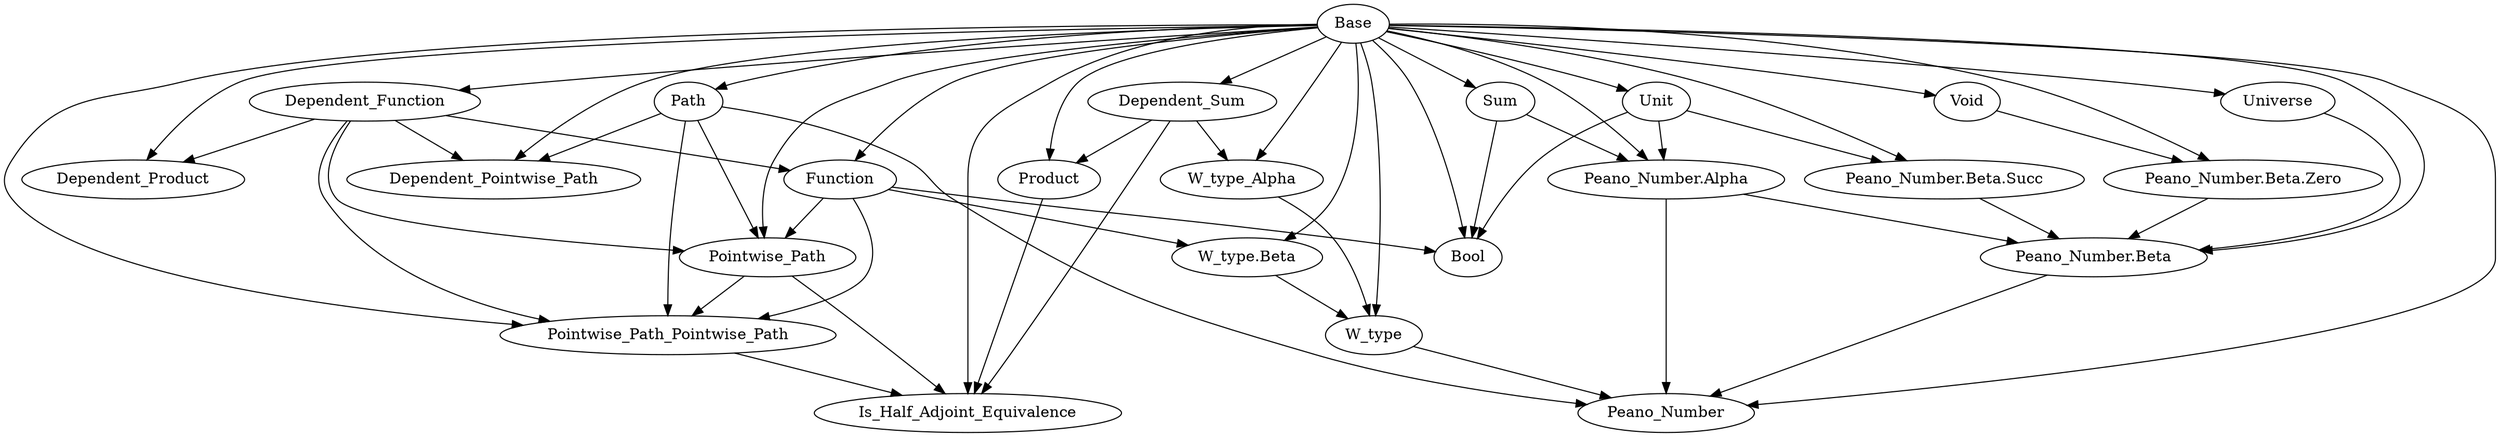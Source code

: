 digraph Dependencies {
  # Base
  # Dependent_Function
  "Base" -> "Dependent_Function";
  # Function
  "Base" -> "Function";
  "Dependent_Function" -> "Function";
  # Dependent_Product
  "Base" -> "Dependent_Product";
  "Dependent_Function" -> "Dependent_Product";
  # Dependent_Sum
  "Base" -> "Dependent_Sum";
  # Product
  "Base" -> "Product";
  "Dependent_Sum" -> "Product";
  # Sum
  "Base" -> "Sum";
  # Unit
  "Base" -> "Unit";
  # Void
  "Base" -> "Void";
  # W_type_Alpha
  "Base" -> "W_type_Alpha";
  "Dependent_Sum" -> "W_type_Alpha";
  # W_type.Beta
  "Base" -> "W_type.Beta";
  "Function" -> "W_type.Beta";
  # W_type
  "Base" -> "W_type";
  "W_type_Alpha" -> "W_type";
  "W_type.Beta" -> "W_type";
  # Universe
  "Base" -> "Universe";
  # Path
  "Base" -> "Path";
  # Dependent_Pointwise_Path
  "Base" -> "Dependent_Pointwise_Path";
  "Dependent_Function" -> "Dependent_Pointwise_Path";
  "Path" -> "Dependent_Pointwise_Path";
  # Pointwise_Path
  "Base" -> "Pointwise_Path";
  "Dependent_Function" -> "Pointwise_Path";
  "Function" -> "Pointwise_Path";
  "Path" -> "Pointwise_Path";
  # Pointwise_Path_Pointwise_Path
  "Base" -> "Pointwise_Path_Pointwise_Path";
  "Dependent_Function" -> "Pointwise_Path_Pointwise_Path";
  "Function" -> "Pointwise_Path_Pointwise_Path";
  "Path" -> "Pointwise_Path_Pointwise_Path";
  "Pointwise_Path" -> "Pointwise_Path_Pointwise_Path";
  # Is_Half_Adjoint_Equivalence
  "Base" -> "Is_Half_Adjoint_Equivalence";
  "Dependent_Sum" -> "Is_Half_Adjoint_Equivalence";
  "Product" -> "Is_Half_Adjoint_Equivalence";
  "Pointwise_Path" -> "Is_Half_Adjoint_Equivalence";
  "Pointwise_Path_Pointwise_Path" -> "Is_Half_Adjoint_Equivalence";
  # Bool
  "Base" -> "Bool";
  "Function" -> "Bool";
  "Sum" -> "Bool";
  "Unit" -> "Bool";
  # Peano_Number.Alpha
  "Base" -> "Peano_Number.Alpha";
  "Sum" -> "Peano_Number.Alpha";
  "Unit" -> "Peano_Number.Alpha";
  # Peano_Number.Beta.Zero
  "Base" -> "Peano_Number.Beta.Zero";
  "Void" -> "Peano_Number.Beta.Zero";
  # Peano_Number.Beta.Succ
  "Base" -> "Peano_Number.Beta.Succ";
  "Unit" -> "Peano_Number.Beta.Succ";
  # Peano_Number.Beta
  "Base" -> "Peano_Number.Beta";
  "Universe" -> "Peano_Number.Beta";
  "Peano_Number.Alpha" -> "Peano_Number.Beta";
  "Peano_Number.Beta.Zero" -> "Peano_Number.Beta";
  "Peano_Number.Beta.Succ" -> "Peano_Number.Beta";
  # Peano_Number
  "Base" -> "Peano_Number";
  "W_type" -> "Peano_Number";
  "Path" -> "Peano_Number";
  "Peano_Number.Alpha" -> "Peano_Number";
  "Peano_Number.Beta" -> "Peano_Number";
}

